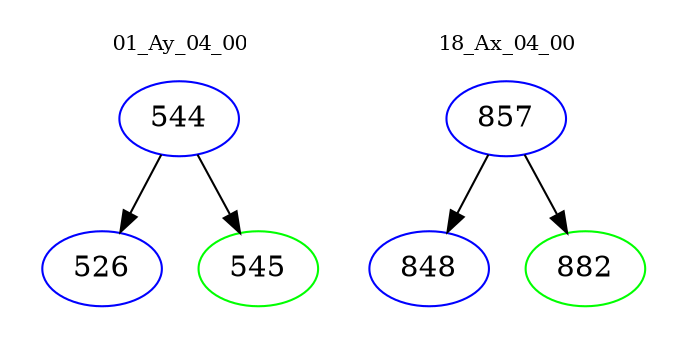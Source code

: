 digraph{
subgraph cluster_0 {
color = white
label = "01_Ay_04_00";
fontsize=10;
T0_544 [label="544", color="blue"]
T0_544 -> T0_526 [color="black"]
T0_526 [label="526", color="blue"]
T0_544 -> T0_545 [color="black"]
T0_545 [label="545", color="green"]
}
subgraph cluster_1 {
color = white
label = "18_Ax_04_00";
fontsize=10;
T1_857 [label="857", color="blue"]
T1_857 -> T1_848 [color="black"]
T1_848 [label="848", color="blue"]
T1_857 -> T1_882 [color="black"]
T1_882 [label="882", color="green"]
}
}
